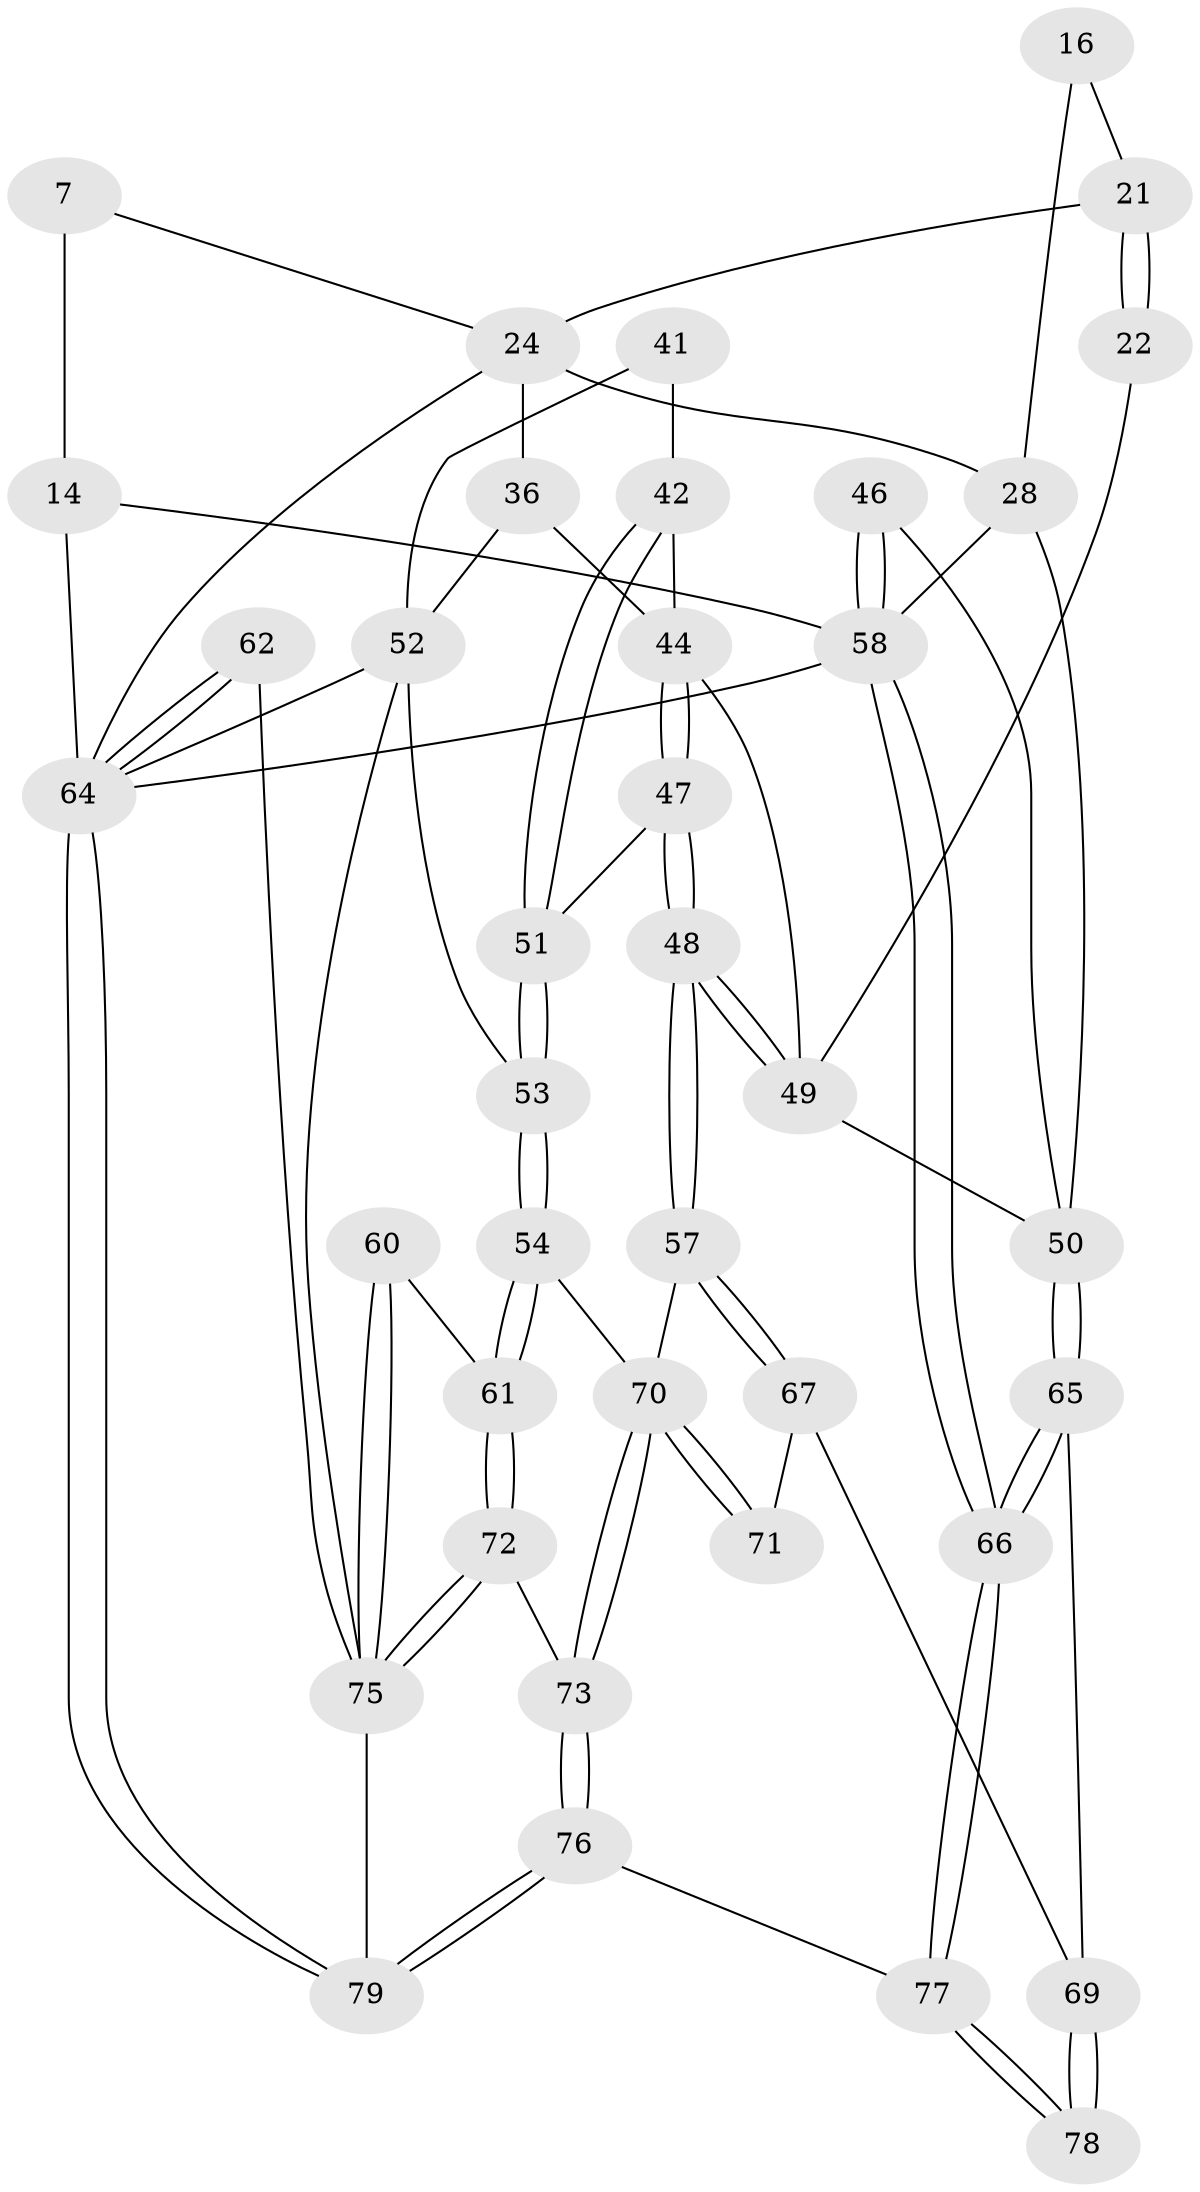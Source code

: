 // original degree distribution, {3: 0.02531645569620253, 4: 0.21518987341772153, 5: 0.5822784810126582, 6: 0.17721518987341772}
// Generated by graph-tools (version 1.1) at 2025/02/03/09/25 05:02:07]
// undirected, 39 vertices, 88 edges
graph export_dot {
graph [start="1"]
  node [color=gray90,style=filled];
  7 [pos="+0.730656804674168+0.10082916192660478"];
  14 [pos="+0.9170624902973117+0.18582520535340874",super="+10"];
  16 [pos="+0.28762122089441317+0.22653970462368805",super="+13"];
  21 [pos="+0.5320967034027401+0.290753728452111",super="+11+12+20"];
  22 [pos="+0.40910946313605895+0.3284944838506728"];
  24 [pos="+0.5428422856546988+0.3225407722552672",super="+23"];
  28 [pos="+0.1369493761228882+0.3902388635583988",super="+17+4+6"];
  36 [pos="+0.576031304809552+0.45044989316144596",super="+33+34"];
  41 [pos="+0.7508435246477938+0.5690083709606379"];
  42 [pos="+0.6463414872720473+0.595613418941749"];
  44 [pos="+0.4831709007791193+0.5805851714880825",super="+35+43"];
  46 [pos="+0+0.6519174437642892"];
  47 [pos="+0.4842277204184631+0.6858443954240323"];
  48 [pos="+0.395954658734812+0.7619196893369629"];
  49 [pos="+0.31511706024448244+0.7072299294720925",super="+26"];
  50 [pos="+0.17777482953169632+0.7170896770791296",super="+45"];
  51 [pos="+0.6019512421944385+0.6952391048866405"];
  52 [pos="+0.7647428415073005+0.741294951564391",super="+39+40"];
  53 [pos="+0.6136361879414706+0.7168589401915911"];
  54 [pos="+0.6054084573550004+0.8084989191116604"];
  57 [pos="+0.3997245805943948+0.7765340392335832"];
  58 [pos="+0+1",super="+3+29"];
  60 [pos="+0.6960007690536631+0.847641635129796"];
  61 [pos="+0.6346241986127739+0.8363461966601234"];
  62 [pos="+1+0.7362056501634954"];
  64 [pos="+1+1",super="+15+38+30"];
  65 [pos="+0.15757331835167868+0.8866948702385298"];
  66 [pos="+0+1"];
  67 [pos="+0.39737430839013+0.8138099494127451"];
  69 [pos="+0.16977847026603277+0.8877322926314353",super="+68"];
  70 [pos="+0.5119086672808884+0.9382441285425901",super="+55+56"];
  71 [pos="+0.4829346305220718+0.9035746991217314"];
  72 [pos="+0.6069376762718528+0.9192355467881949"];
  73 [pos="+0.5225128002951107+0.9665298692566929"];
  75 [pos="+0.7149003412420918+0.9784861006466848",super="+74+59"];
  76 [pos="+0.4915726690270222+1"];
  77 [pos="+0.3768670388266427+1"];
  78 [pos="+0.34996725726725036+1"];
  79 [pos="+0.8534910818217875+1"];
  7 -- 14 [weight=2];
  7 -- 24;
  14 -- 64 [weight=3];
  14 -- 58;
  16 -- 21 [weight=2];
  16 -- 28 [weight=2];
  21 -- 22 [weight=2];
  21 -- 22;
  21 -- 24 [weight=2];
  22 -- 49;
  24 -- 64;
  24 -- 28;
  24 -- 36 [weight=2];
  28 -- 58 [weight=2];
  28 -- 50;
  36 -- 44 [weight=2];
  36 -- 52;
  41 -- 42;
  41 -- 52 [weight=2];
  42 -- 51;
  42 -- 51;
  42 -- 44;
  44 -- 47;
  44 -- 47;
  44 -- 49;
  46 -- 58 [weight=2];
  46 -- 58;
  46 -- 50;
  47 -- 48;
  47 -- 48;
  47 -- 51;
  48 -- 49;
  48 -- 49;
  48 -- 57;
  48 -- 57;
  49 -- 50 [weight=2];
  50 -- 65;
  50 -- 65;
  51 -- 53;
  51 -- 53;
  52 -- 53;
  52 -- 75;
  52 -- 64 [weight=2];
  53 -- 54;
  53 -- 54;
  54 -- 61;
  54 -- 61;
  54 -- 70;
  57 -- 67;
  57 -- 67;
  57 -- 70;
  58 -- 66;
  58 -- 66;
  58 -- 64;
  60 -- 61;
  60 -- 75 [weight=2];
  60 -- 75;
  61 -- 72;
  61 -- 72;
  62 -- 64 [weight=2];
  62 -- 64;
  62 -- 75;
  64 -- 79;
  64 -- 79;
  65 -- 66;
  65 -- 66;
  65 -- 69;
  66 -- 77;
  66 -- 77;
  67 -- 71;
  67 -- 69;
  69 -- 78 [weight=2];
  69 -- 78;
  70 -- 71 [weight=2];
  70 -- 71;
  70 -- 73;
  70 -- 73;
  72 -- 73;
  72 -- 75;
  72 -- 75;
  73 -- 76;
  73 -- 76;
  75 -- 79;
  76 -- 77;
  76 -- 79;
  76 -- 79;
  77 -- 78;
  77 -- 78;
}
